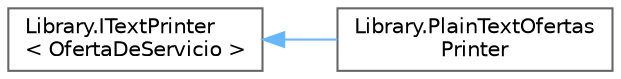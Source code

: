 digraph "Graphical Class Hierarchy"
{
 // INTERACTIVE_SVG=YES
 // LATEX_PDF_SIZE
  bgcolor="transparent";
  edge [fontname=Helvetica,fontsize=10,labelfontname=Helvetica,labelfontsize=10];
  node [fontname=Helvetica,fontsize=10,shape=box,height=0.2,width=0.4];
  rankdir="LR";
  Node0 [label="Library.ITextPrinter\l\< OfertaDeServicio \>",height=0.2,width=0.4,color="grey40", fillcolor="white", style="filled",URL="$interfaceLibrary_1_1ITextPrinter.html",tooltip=" "];
  Node0 -> Node1 [dir="back",color="steelblue1",style="solid"];
  Node1 [label="Library.PlainTextOfertas\lPrinter",height=0.2,width=0.4,color="grey40", fillcolor="white", style="filled",URL="$classLibrary_1_1PlainTextOfertasPrinter.html",tooltip=" "];
}
